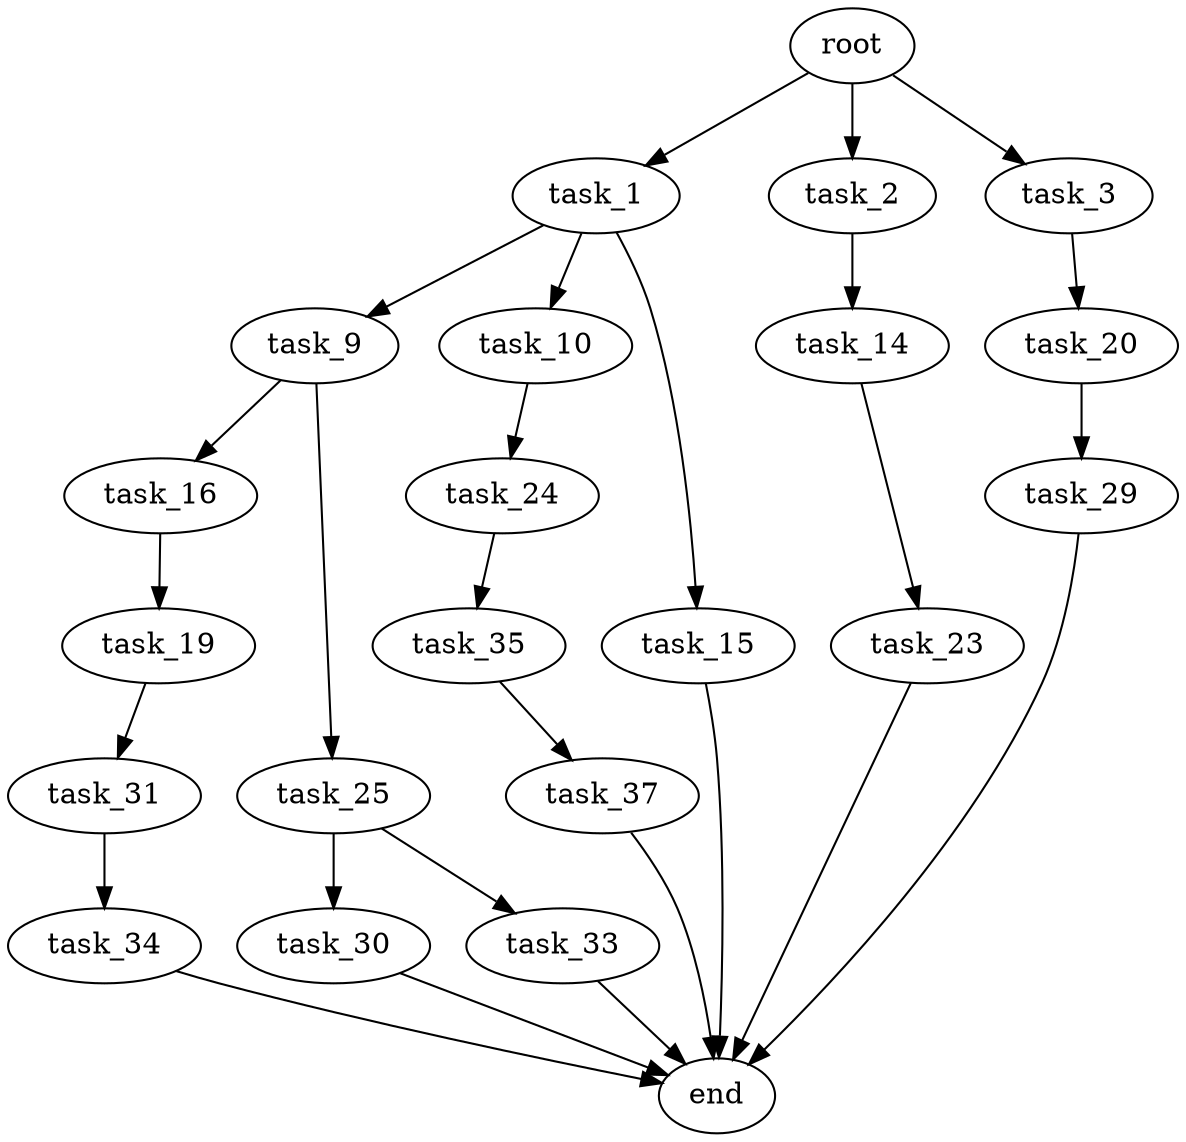 digraph G {
  root [size="0.000000"];
  task_1 [size="1073741824000.000000"];
  task_2 [size="202798996544.000000"];
  task_3 [size="28991029248.000000"];
  task_9 [size="1919758610.000000"];
  task_10 [size="623488990.000000"];
  task_14 [size="4599816404.000000"];
  task_15 [size="873365293915.000000"];
  task_16 [size="20826969442.000000"];
  task_19 [size="231928233984.000000"];
  task_20 [size="646089729891.000000"];
  task_23 [size="21200178531.000000"];
  task_24 [size="109886793481.000000"];
  task_25 [size="45398233875.000000"];
  task_29 [size="549755813888.000000"];
  task_30 [size="934557657448.000000"];
  task_31 [size="231928233984.000000"];
  task_33 [size="33549510625.000000"];
  task_34 [size="90014951293.000000"];
  task_35 [size="4975020939.000000"];
  task_37 [size="134217728000.000000"];
  end [size="0.000000"];

  root -> task_1 [size="1.000000"];
  root -> task_2 [size="1.000000"];
  root -> task_3 [size="1.000000"];
  task_1 -> task_9 [size="838860800.000000"];
  task_1 -> task_10 [size="838860800.000000"];
  task_1 -> task_15 [size="838860800.000000"];
  task_2 -> task_14 [size="209715200.000000"];
  task_3 -> task_20 [size="75497472.000000"];
  task_9 -> task_16 [size="75497472.000000"];
  task_9 -> task_25 [size="75497472.000000"];
  task_10 -> task_24 [size="33554432.000000"];
  task_14 -> task_23 [size="75497472.000000"];
  task_15 -> end [size="1.000000"];
  task_16 -> task_19 [size="536870912.000000"];
  task_19 -> task_31 [size="301989888.000000"];
  task_20 -> task_29 [size="838860800.000000"];
  task_23 -> end [size="1.000000"];
  task_24 -> task_35 [size="134217728.000000"];
  task_25 -> task_30 [size="33554432.000000"];
  task_25 -> task_33 [size="33554432.000000"];
  task_29 -> end [size="1.000000"];
  task_30 -> end [size="1.000000"];
  task_31 -> task_34 [size="301989888.000000"];
  task_33 -> end [size="1.000000"];
  task_34 -> end [size="1.000000"];
  task_35 -> task_37 [size="301989888.000000"];
  task_37 -> end [size="1.000000"];
}
